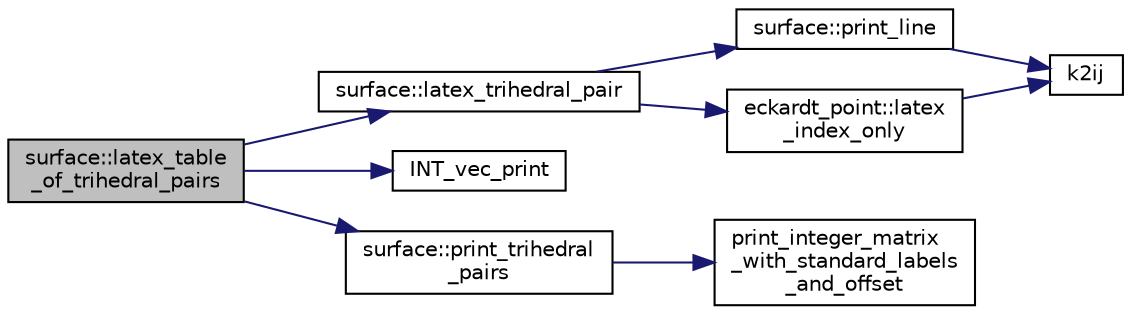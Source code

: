 digraph "surface::latex_table_of_trihedral_pairs"
{
  edge [fontname="Helvetica",fontsize="10",labelfontname="Helvetica",labelfontsize="10"];
  node [fontname="Helvetica",fontsize="10",shape=record];
  rankdir="LR";
  Node3322 [label="surface::latex_table\l_of_trihedral_pairs",height=0.2,width=0.4,color="black", fillcolor="grey75", style="filled", fontcolor="black"];
  Node3322 -> Node3323 [color="midnightblue",fontsize="10",style="solid",fontname="Helvetica"];
  Node3323 [label="surface::latex_trihedral_pair",height=0.2,width=0.4,color="black", fillcolor="white", style="filled",URL="$d5/d88/classsurface.html#af05aa0ba4420eee9f859ac13010137ac"];
  Node3323 -> Node3324 [color="midnightblue",fontsize="10",style="solid",fontname="Helvetica"];
  Node3324 [label="surface::print_line",height=0.2,width=0.4,color="black", fillcolor="white", style="filled",URL="$d5/d88/classsurface.html#a3c3b2848519e60d214db736b4e397789"];
  Node3324 -> Node3325 [color="midnightblue",fontsize="10",style="solid",fontname="Helvetica"];
  Node3325 [label="k2ij",height=0.2,width=0.4,color="black", fillcolor="white", style="filled",URL="$df/dbf/sajeeb_8_c.html#a94379148acec1c2aeedad1903aa0756a"];
  Node3323 -> Node3326 [color="midnightblue",fontsize="10",style="solid",fontname="Helvetica"];
  Node3326 [label="eckardt_point::latex\l_index_only",height=0.2,width=0.4,color="black", fillcolor="white", style="filled",URL="$d6/d2e/classeckardt__point.html#af8fdbe7105921bd80a717cbdaae00e87"];
  Node3326 -> Node3325 [color="midnightblue",fontsize="10",style="solid",fontname="Helvetica"];
  Node3322 -> Node3327 [color="midnightblue",fontsize="10",style="solid",fontname="Helvetica"];
  Node3327 [label="INT_vec_print",height=0.2,width=0.4,color="black", fillcolor="white", style="filled",URL="$df/dbf/sajeeb_8_c.html#a79a5901af0b47dd0d694109543c027fe"];
  Node3322 -> Node3328 [color="midnightblue",fontsize="10",style="solid",fontname="Helvetica"];
  Node3328 [label="surface::print_trihedral\l_pairs",height=0.2,width=0.4,color="black", fillcolor="white", style="filled",URL="$d5/d88/classsurface.html#a3af89c1a0ce86c3d68b5683493c7d919"];
  Node3328 -> Node3329 [color="midnightblue",fontsize="10",style="solid",fontname="Helvetica"];
  Node3329 [label="print_integer_matrix\l_with_standard_labels\l_and_offset",height=0.2,width=0.4,color="black", fillcolor="white", style="filled",URL="$d5/db4/io__and__os_8h.html#a0598d3925a117c7ceee6efff0753abb1"];
}
